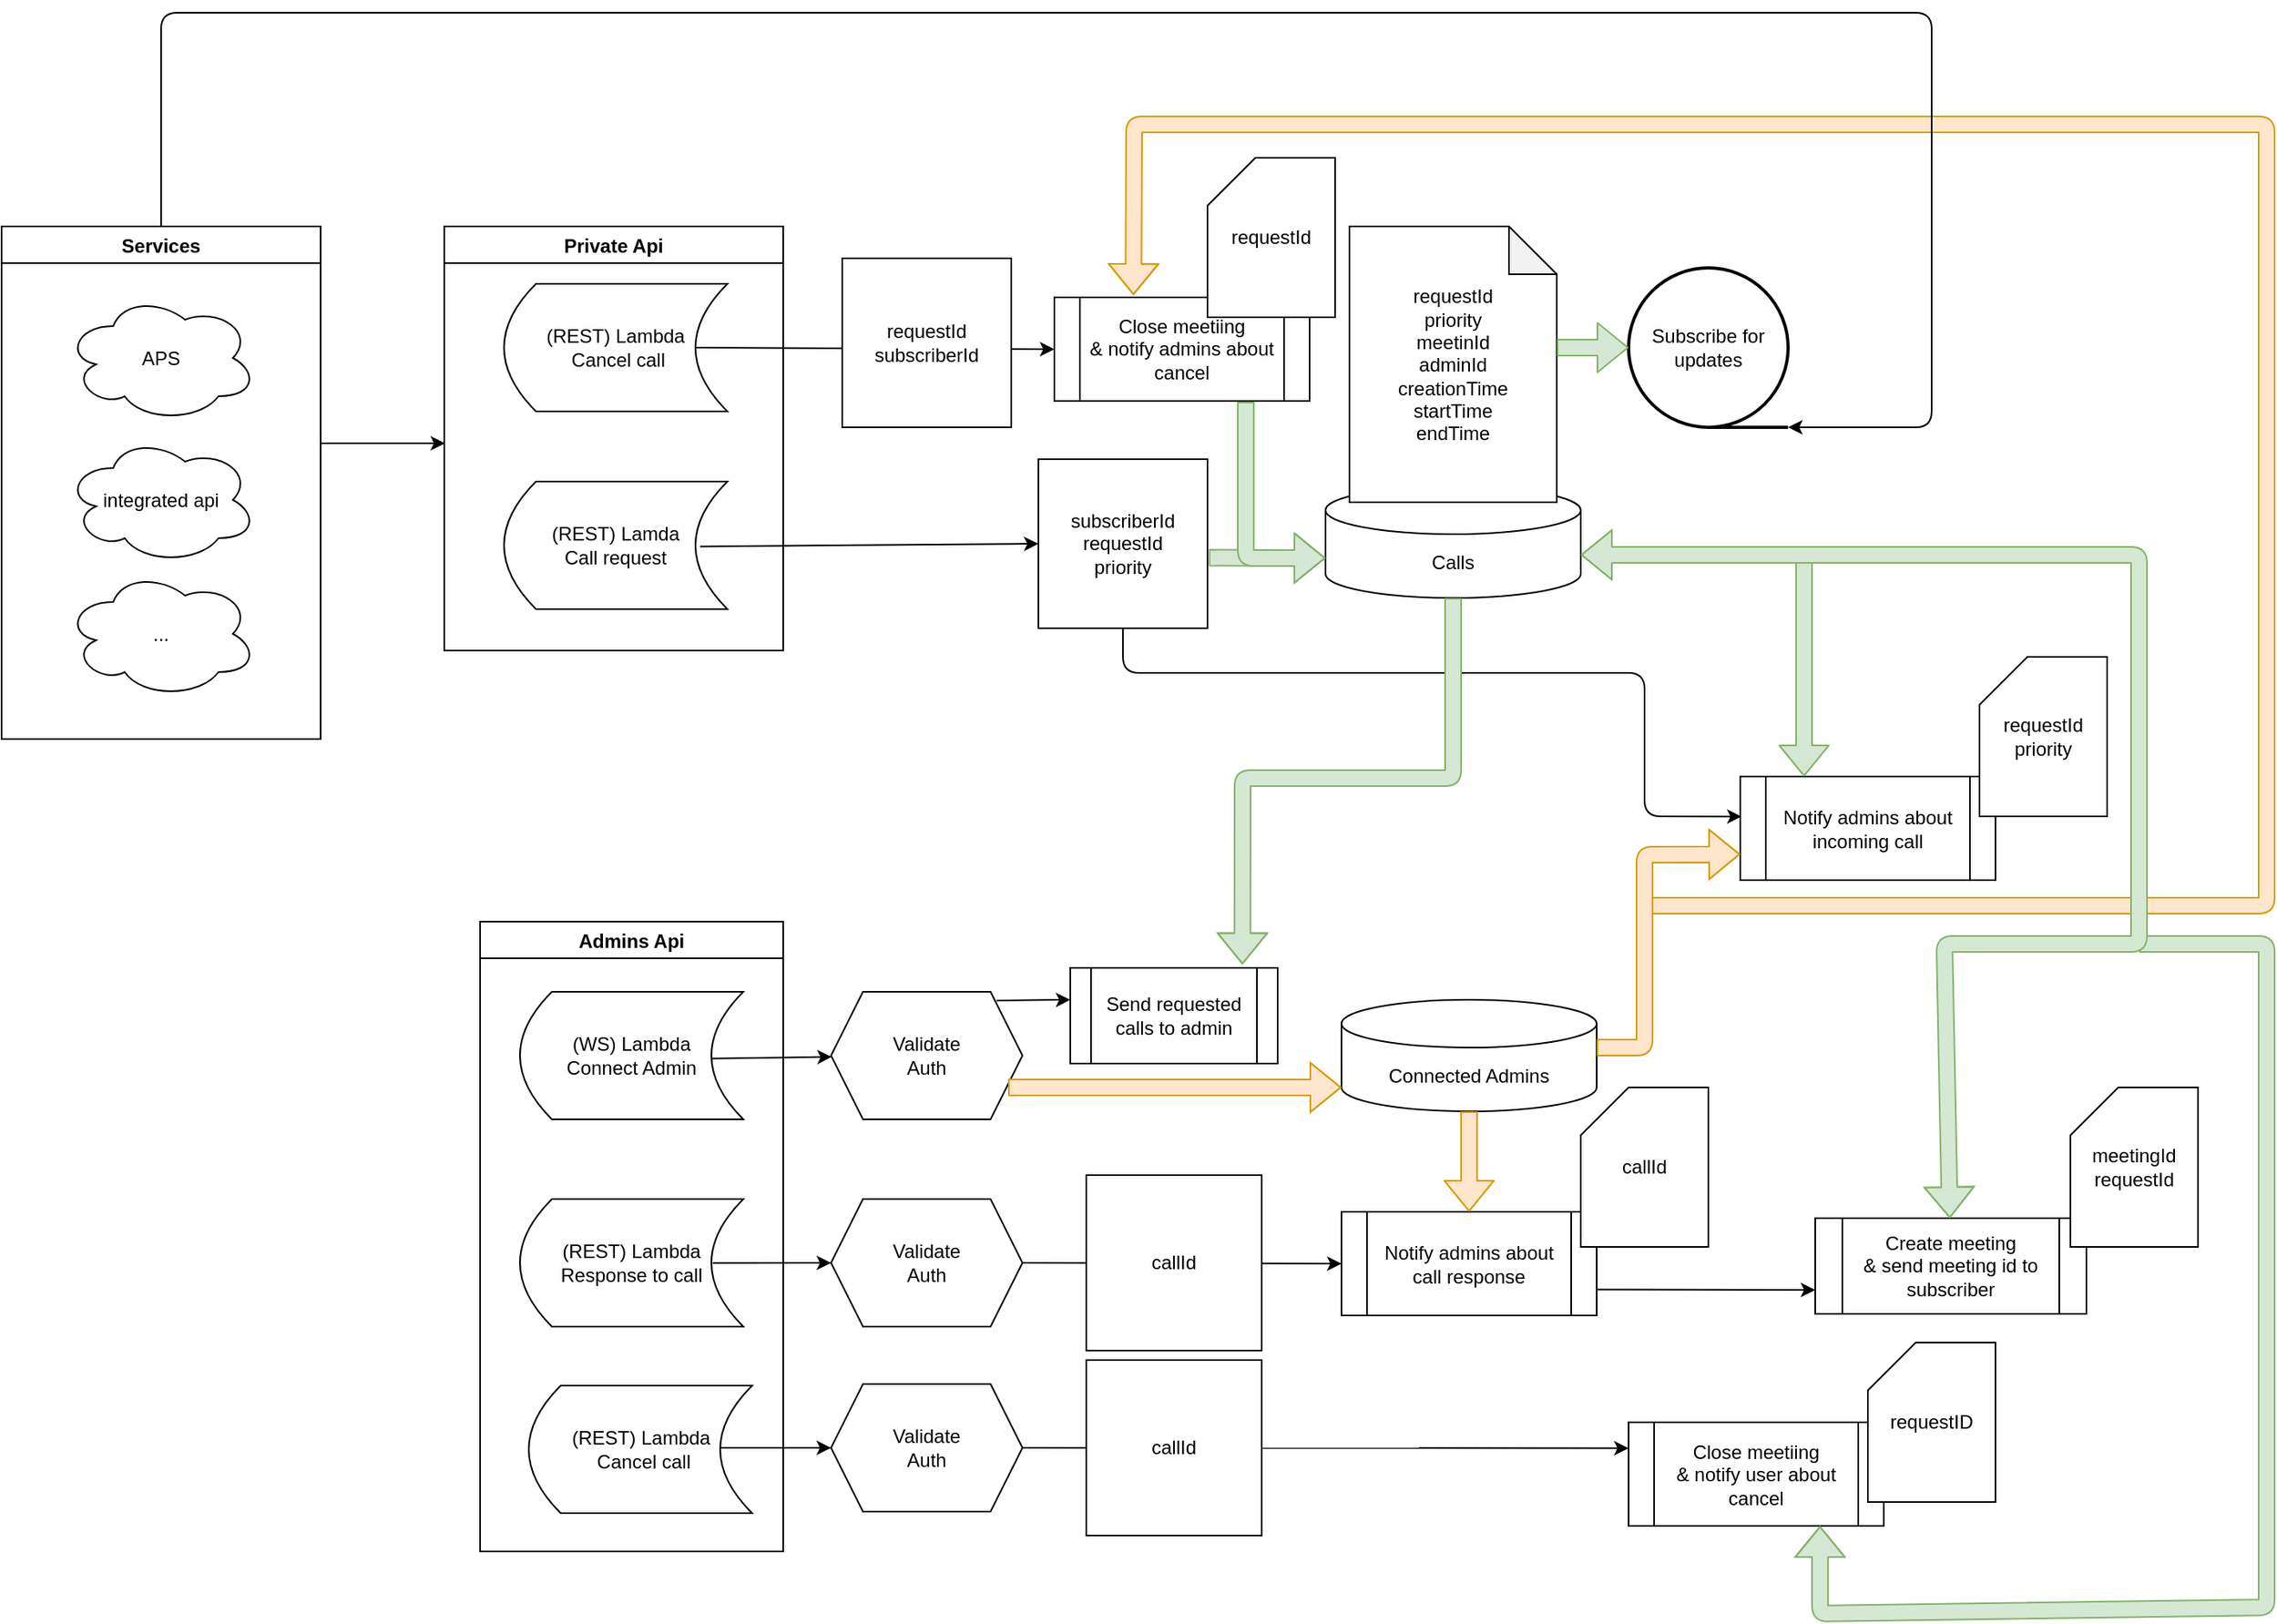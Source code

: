 <mxfile version="15.1.0" type="github">
  <diagram id="x66iODNCQ_tHTfaLfg2p" name="Page-1">
    <mxGraphModel dx="1678" dy="934" grid="1" gridSize="10" guides="1" tooltips="1" connect="1" arrows="1" fold="1" page="1" pageScale="1" pageWidth="1654" pageHeight="1169" math="0" shadow="0">
      <root>
        <mxCell id="0" />
        <mxCell id="1" parent="0" />
        <mxCell id="bgGzt5AgFbVBFYdwZfWh-1" value="Connected Admins" style="shape=cylinder3;whiteSpace=wrap;html=1;boundedLbl=1;backgroundOutline=1;size=15;" vertex="1" parent="1">
          <mxGeometry x="870" y="659" width="160" height="70" as="geometry" />
        </mxCell>
        <mxCell id="bgGzt5AgFbVBFYdwZfWh-4" value="Calls" style="shape=cylinder3;whiteSpace=wrap;html=1;boundedLbl=1;backgroundOutline=1;size=15;" vertex="1" parent="1">
          <mxGeometry x="860" y="337" width="160" height="70" as="geometry" />
        </mxCell>
        <mxCell id="bgGzt5AgFbVBFYdwZfWh-5" value="(WS) Lambda&lt;br&gt;Connect Admin" style="shape=dataStorage;whiteSpace=wrap;html=1;fixedSize=1;" vertex="1" parent="1">
          <mxGeometry x="355" y="654" width="140" height="80" as="geometry" />
        </mxCell>
        <mxCell id="bgGzt5AgFbVBFYdwZfWh-19" value="Validate&lt;br&gt;Auth" style="shape=hexagon;perimeter=hexagonPerimeter2;whiteSpace=wrap;html=1;fixedSize=1;" vertex="1" parent="1">
          <mxGeometry x="550" y="654" width="120" height="80" as="geometry" />
        </mxCell>
        <mxCell id="bgGzt5AgFbVBFYdwZfWh-22" value="(REST) Lamda&lt;br&gt;Call request" style="shape=dataStorage;whiteSpace=wrap;html=1;fixedSize=1;" vertex="1" parent="1">
          <mxGeometry x="345" y="334" width="140" height="80" as="geometry" />
        </mxCell>
        <mxCell id="bgGzt5AgFbVBFYdwZfWh-34" value="Private Api" style="swimlane;" vertex="1" parent="1">
          <mxGeometry x="307.5" y="174" width="212.5" height="266" as="geometry" />
        </mxCell>
        <mxCell id="bgGzt5AgFbVBFYdwZfWh-86" value="(REST) Lambda&lt;br&gt;&amp;nbsp;Cancel call" style="shape=dataStorage;whiteSpace=wrap;html=1;fixedSize=1;" vertex="1" parent="bgGzt5AgFbVBFYdwZfWh-34">
          <mxGeometry x="37.5" y="36" width="140" height="80" as="geometry" />
        </mxCell>
        <mxCell id="bgGzt5AgFbVBFYdwZfWh-35" value="subscriberId&lt;br&gt;requestId&lt;br&gt;priority" style="whiteSpace=wrap;html=1;aspect=fixed;" vertex="1" parent="1">
          <mxGeometry x="680" y="320" width="106" height="106" as="geometry" />
        </mxCell>
        <mxCell id="bgGzt5AgFbVBFYdwZfWh-39" value="Notify admins about incoming call" style="shape=process;whiteSpace=wrap;html=1;backgroundOutline=1;fillColor=#ffffff;" vertex="1" parent="1">
          <mxGeometry x="1120" y="519" width="160" height="65" as="geometry" />
        </mxCell>
        <mxCell id="bgGzt5AgFbVBFYdwZfWh-40" value="" style="endArrow=classic;html=1;entryX=0.005;entryY=0.386;entryDx=0;entryDy=0;exitX=0.5;exitY=1;exitDx=0;exitDy=0;entryPerimeter=0;" edge="1" parent="1" target="bgGzt5AgFbVBFYdwZfWh-39">
          <mxGeometry width="50" height="50" relative="1" as="geometry">
            <mxPoint x="733" y="426" as="sourcePoint" />
            <mxPoint x="1120.0" y="551.5" as="targetPoint" />
            <Array as="points">
              <mxPoint x="733" y="454" />
              <mxPoint x="1060" y="454" />
              <mxPoint x="1060" y="544" />
            </Array>
          </mxGeometry>
        </mxCell>
        <mxCell id="bgGzt5AgFbVBFYdwZfWh-43" value="(REST) Lambda&lt;br&gt;Response to call" style="shape=dataStorage;whiteSpace=wrap;html=1;fixedSize=1;" vertex="1" parent="1">
          <mxGeometry x="355" y="784" width="140" height="80" as="geometry" />
        </mxCell>
        <mxCell id="bgGzt5AgFbVBFYdwZfWh-45" value="Validate&lt;br&gt;Auth" style="shape=hexagon;perimeter=hexagonPerimeter2;whiteSpace=wrap;html=1;fixedSize=1;" vertex="1" parent="1">
          <mxGeometry x="550" y="784" width="120" height="80" as="geometry" />
        </mxCell>
        <mxCell id="bgGzt5AgFbVBFYdwZfWh-48" value="" style="endArrow=classic;html=1;entryX=0;entryY=0.5;entryDx=0;entryDy=0;exitX=0.878;exitY=0.509;exitDx=0;exitDy=0;exitPerimeter=0;" edge="1" parent="1" source="bgGzt5AgFbVBFYdwZfWh-22" target="bgGzt5AgFbVBFYdwZfWh-35">
          <mxGeometry width="50" height="50" relative="1" as="geometry">
            <mxPoint x="570" y="373" as="sourcePoint" />
            <mxPoint x="900" y="534" as="targetPoint" />
          </mxGeometry>
        </mxCell>
        <mxCell id="bgGzt5AgFbVBFYdwZfWh-49" value="" style="endArrow=classic;html=1;exitX=0.855;exitY=0.524;exitDx=0;exitDy=0;exitPerimeter=0;" edge="1" parent="1" source="bgGzt5AgFbVBFYdwZfWh-5" target="bgGzt5AgFbVBFYdwZfWh-19">
          <mxGeometry width="50" height="50" relative="1" as="geometry">
            <mxPoint x="850" y="664" as="sourcePoint" />
            <mxPoint x="900" y="614" as="targetPoint" />
          </mxGeometry>
        </mxCell>
        <mxCell id="bgGzt5AgFbVBFYdwZfWh-50" value="" style="shape=flexArrow;endArrow=classic;html=1;entryX=0;entryY=1;entryDx=0;entryDy=-15;entryPerimeter=0;fillColor=#ffe6cc;strokeColor=#d79b00;" edge="1" parent="1" target="bgGzt5AgFbVBFYdwZfWh-1">
          <mxGeometry width="50" height="50" relative="1" as="geometry">
            <mxPoint x="661" y="714" as="sourcePoint" />
            <mxPoint x="900" y="614" as="targetPoint" />
            <Array as="points">
              <mxPoint x="770" y="714" />
            </Array>
          </mxGeometry>
        </mxCell>
        <mxCell id="bgGzt5AgFbVBFYdwZfWh-51" value="" style="endArrow=classic;html=1;exitX=0.863;exitY=0.501;exitDx=0;exitDy=0;exitPerimeter=0;" edge="1" parent="1" source="bgGzt5AgFbVBFYdwZfWh-43" target="bgGzt5AgFbVBFYdwZfWh-45">
          <mxGeometry width="50" height="50" relative="1" as="geometry">
            <mxPoint x="850" y="664" as="sourcePoint" />
            <mxPoint x="900" y="614" as="targetPoint" />
          </mxGeometry>
        </mxCell>
        <mxCell id="bgGzt5AgFbVBFYdwZfWh-52" value="Notify admins about call response" style="shape=process;whiteSpace=wrap;html=1;backgroundOutline=1;fillColor=#ffffff;" vertex="1" parent="1">
          <mxGeometry x="870" y="792" width="160" height="65" as="geometry" />
        </mxCell>
        <mxCell id="bgGzt5AgFbVBFYdwZfWh-53" value="" style="shape=flexArrow;endArrow=classic;html=1;entryX=0.5;entryY=0;entryDx=0;entryDy=0;exitX=0.5;exitY=1;exitDx=0;exitDy=0;exitPerimeter=0;fillColor=#ffe6cc;strokeColor=#d79b00;" edge="1" parent="1" source="bgGzt5AgFbVBFYdwZfWh-1" target="bgGzt5AgFbVBFYdwZfWh-52">
          <mxGeometry width="50" height="50" relative="1" as="geometry">
            <mxPoint x="850" y="664" as="sourcePoint" />
            <mxPoint x="900" y="614" as="targetPoint" />
          </mxGeometry>
        </mxCell>
        <mxCell id="bgGzt5AgFbVBFYdwZfWh-54" value="" style="endArrow=classic;html=1;exitX=1;exitY=0.5;exitDx=0;exitDy=0;entryX=0;entryY=0.5;entryDx=0;entryDy=0;" edge="1" parent="1" source="bgGzt5AgFbVBFYdwZfWh-45" target="bgGzt5AgFbVBFYdwZfWh-52">
          <mxGeometry width="50" height="50" relative="1" as="geometry">
            <mxPoint x="850" y="664" as="sourcePoint" />
            <mxPoint x="900" y="614" as="targetPoint" />
          </mxGeometry>
        </mxCell>
        <mxCell id="bgGzt5AgFbVBFYdwZfWh-55" value="" style="shape=flexArrow;endArrow=classic;html=1;entryX=0;entryY=0;entryDx=0;entryDy=45;entryPerimeter=0;exitX=1.007;exitY=0.583;exitDx=0;exitDy=0;exitPerimeter=0;fillColor=#d5e8d4;strokeColor=#82b366;" edge="1" parent="1" source="bgGzt5AgFbVBFYdwZfWh-35" target="bgGzt5AgFbVBFYdwZfWh-4">
          <mxGeometry width="50" height="50" relative="1" as="geometry">
            <mxPoint x="850" y="664" as="sourcePoint" />
            <mxPoint x="900" y="614" as="targetPoint" />
          </mxGeometry>
        </mxCell>
        <mxCell id="bgGzt5AgFbVBFYdwZfWh-57" value="requestId&lt;br&gt;priority" style="shape=card;whiteSpace=wrap;html=1;fillColor=#ffffff;" vertex="1" parent="1">
          <mxGeometry x="1270" y="444" width="80" height="100" as="geometry" />
        </mxCell>
        <mxCell id="bgGzt5AgFbVBFYdwZfWh-59" value="callId" style="shape=card;whiteSpace=wrap;html=1;fillColor=#ffffff;" vertex="1" parent="1">
          <mxGeometry x="1020" y="714" width="80" height="100" as="geometry" />
        </mxCell>
        <mxCell id="bgGzt5AgFbVBFYdwZfWh-60" value="" style="shape=flexArrow;endArrow=classic;html=1;entryX=0.25;entryY=0;entryDx=0;entryDy=0;fillColor=#d5e8d4;strokeColor=#82b366;" edge="1" parent="1" target="bgGzt5AgFbVBFYdwZfWh-39">
          <mxGeometry width="50" height="50" relative="1" as="geometry">
            <mxPoint x="1160" y="384" as="sourcePoint" />
            <mxPoint x="1070" y="334" as="targetPoint" />
            <Array as="points">
              <mxPoint x="1160" y="384" />
            </Array>
          </mxGeometry>
        </mxCell>
        <mxCell id="bgGzt5AgFbVBFYdwZfWh-61" value="Create meeting&lt;br&gt;&amp;amp; send meeting id to subscriber" style="shape=process;whiteSpace=wrap;html=1;backgroundOutline=1;fillColor=#ffffff;" vertex="1" parent="1">
          <mxGeometry x="1167" y="796" width="170" height="60" as="geometry" />
        </mxCell>
        <mxCell id="bgGzt5AgFbVBFYdwZfWh-62" value="callId" style="whiteSpace=wrap;html=1;aspect=fixed;" vertex="1" parent="1">
          <mxGeometry x="710" y="769" width="110" height="110" as="geometry" />
        </mxCell>
        <mxCell id="bgGzt5AgFbVBFYdwZfWh-64" value="" style="endArrow=classic;html=1;exitX=1;exitY=0.75;exitDx=0;exitDy=0;entryX=0;entryY=0.75;entryDx=0;entryDy=0;" edge="1" parent="1" source="bgGzt5AgFbVBFYdwZfWh-52" target="bgGzt5AgFbVBFYdwZfWh-61">
          <mxGeometry width="50" height="50" relative="1" as="geometry">
            <mxPoint x="850" y="664" as="sourcePoint" />
            <mxPoint x="900" y="614" as="targetPoint" />
          </mxGeometry>
        </mxCell>
        <mxCell id="bgGzt5AgFbVBFYdwZfWh-68" value="requestId&lt;br&gt;priority&lt;br&gt;meetinId&lt;br&gt;adminId&lt;br&gt;creationTime&lt;br&gt;startTime&lt;br&gt;endTime" style="shape=note;whiteSpace=wrap;html=1;backgroundOutline=1;darkOpacity=0.05;fillColor=#ffffff;" vertex="1" parent="1">
          <mxGeometry x="875" y="174" width="130" height="173" as="geometry" />
        </mxCell>
        <mxCell id="bgGzt5AgFbVBFYdwZfWh-69" value="meetingId&lt;br&gt;requestId" style="shape=card;whiteSpace=wrap;html=1;fillColor=#ffffff;" vertex="1" parent="1">
          <mxGeometry x="1327" y="714" width="80" height="100" as="geometry" />
        </mxCell>
        <mxCell id="bgGzt5AgFbVBFYdwZfWh-72" value="Close meetiing&lt;br&gt;&amp;amp; notify user about&lt;br&gt;cancel" style="shape=process;whiteSpace=wrap;html=1;backgroundOutline=1;fillColor=#ffffff;" vertex="1" parent="1">
          <mxGeometry x="1050" y="924" width="160" height="65" as="geometry" />
        </mxCell>
        <mxCell id="bgGzt5AgFbVBFYdwZfWh-75" value="Admins Api" style="swimlane;fillColor=#ffffff;" vertex="1" parent="1">
          <mxGeometry x="330" y="610" width="190" height="395" as="geometry" />
        </mxCell>
        <mxCell id="bgGzt5AgFbVBFYdwZfWh-70" value="(REST) Lambda&lt;br&gt;&amp;nbsp;Cancel call" style="shape=dataStorage;whiteSpace=wrap;html=1;fixedSize=1;" vertex="1" parent="bgGzt5AgFbVBFYdwZfWh-75">
          <mxGeometry x="30.5" y="291" width="140" height="80" as="geometry" />
        </mxCell>
        <mxCell id="bgGzt5AgFbVBFYdwZfWh-76" value="" style="endArrow=classic;html=1;entryX=0;entryY=0.5;entryDx=0;entryDy=0;" edge="1" parent="1" target="bgGzt5AgFbVBFYdwZfWh-80">
          <mxGeometry width="50" height="50" relative="1" as="geometry">
            <mxPoint x="480" y="940" as="sourcePoint" />
            <mxPoint x="650" y="754" as="targetPoint" />
          </mxGeometry>
        </mxCell>
        <mxCell id="bgGzt5AgFbVBFYdwZfWh-78" value="requestID" style="shape=card;whiteSpace=wrap;html=1;fillColor=#ffffff;" vertex="1" parent="1">
          <mxGeometry x="1200" y="874" width="80" height="100" as="geometry" />
        </mxCell>
        <mxCell id="bgGzt5AgFbVBFYdwZfWh-80" value="Validate&lt;br&gt;Auth" style="shape=hexagon;perimeter=hexagonPerimeter2;whiteSpace=wrap;html=1;fixedSize=1;" vertex="1" parent="1">
          <mxGeometry x="550" y="900" width="120" height="80" as="geometry" />
        </mxCell>
        <mxCell id="bgGzt5AgFbVBFYdwZfWh-81" value="" style="endArrow=classic;html=1;exitX=1;exitY=0.5;exitDx=0;exitDy=0;entryX=0;entryY=0.25;entryDx=0;entryDy=0;" edge="1" parent="1" source="bgGzt5AgFbVBFYdwZfWh-80" target="bgGzt5AgFbVBFYdwZfWh-72">
          <mxGeometry width="50" height="50" relative="1" as="geometry">
            <mxPoint x="600" y="704" as="sourcePoint" />
            <mxPoint x="650" y="654" as="targetPoint" />
          </mxGeometry>
        </mxCell>
        <mxCell id="bgGzt5AgFbVBFYdwZfWh-82" value="callId" style="whiteSpace=wrap;html=1;aspect=fixed;" vertex="1" parent="1">
          <mxGeometry x="710" y="885" width="110" height="110" as="geometry" />
        </mxCell>
        <mxCell id="bgGzt5AgFbVBFYdwZfWh-84" value="" style="shape=flexArrow;endArrow=classic;html=1;entryX=0.75;entryY=1;entryDx=0;entryDy=0;fillColor=#d5e8d4;strokeColor=#82b366;" edge="1" parent="1" target="bgGzt5AgFbVBFYdwZfWh-72">
          <mxGeometry width="50" height="50" relative="1" as="geometry">
            <mxPoint x="1370" y="624" as="sourcePoint" />
            <mxPoint x="1050" y="594" as="targetPoint" />
            <Array as="points">
              <mxPoint x="1450" y="624" />
              <mxPoint x="1450" y="1040" />
              <mxPoint x="1170" y="1044" />
            </Array>
          </mxGeometry>
        </mxCell>
        <mxCell id="bgGzt5AgFbVBFYdwZfWh-89" value="" style="endArrow=classic;html=1;exitX=0.861;exitY=0.5;exitDx=0;exitDy=0;exitPerimeter=0;entryX=0;entryY=0.5;entryDx=0;entryDy=0;" edge="1" parent="1" source="bgGzt5AgFbVBFYdwZfWh-86" target="bgGzt5AgFbVBFYdwZfWh-91">
          <mxGeometry width="50" height="50" relative="1" as="geometry">
            <mxPoint x="1000" y="594" as="sourcePoint" />
            <mxPoint x="560" y="250" as="targetPoint" />
          </mxGeometry>
        </mxCell>
        <mxCell id="bgGzt5AgFbVBFYdwZfWh-91" value="Close meetiing&lt;br&gt;&amp;amp; notify admins about&lt;br&gt;cancel" style="shape=process;whiteSpace=wrap;html=1;backgroundOutline=1;fillColor=#ffffff;" vertex="1" parent="1">
          <mxGeometry x="690" y="218.5" width="160" height="65" as="geometry" />
        </mxCell>
        <mxCell id="bgGzt5AgFbVBFYdwZfWh-94" value="requestId&lt;br&gt;subscriberId" style="whiteSpace=wrap;html=1;aspect=fixed;" vertex="1" parent="1">
          <mxGeometry x="557" y="194" width="106" height="106" as="geometry" />
        </mxCell>
        <mxCell id="bgGzt5AgFbVBFYdwZfWh-95" value="" style="shape=flexArrow;endArrow=classic;html=1;entryX=0;entryY=0;entryDx=0;entryDy=45;entryPerimeter=0;fillColor=#d5e8d4;strokeColor=#82b366;" edge="1" parent="1" target="bgGzt5AgFbVBFYdwZfWh-4">
          <mxGeometry width="50" height="50" relative="1" as="geometry">
            <mxPoint x="810" y="284" as="sourcePoint" />
            <mxPoint x="860" y="274" as="targetPoint" />
            <Array as="points">
              <mxPoint x="810" y="382" />
            </Array>
          </mxGeometry>
        </mxCell>
        <mxCell id="bgGzt5AgFbVBFYdwZfWh-96" value="" style="shape=flexArrow;endArrow=classic;html=1;entryX=0.31;entryY=-0.022;entryDx=0;entryDy=0;entryPerimeter=0;fillColor=#ffe6cc;strokeColor=#d79b00;" edge="1" parent="1" target="bgGzt5AgFbVBFYdwZfWh-91">
          <mxGeometry width="50" height="50" relative="1" as="geometry">
            <mxPoint x="1060" y="600" as="sourcePoint" />
            <mxPoint x="1050" y="544" as="targetPoint" />
            <Array as="points">
              <mxPoint x="1450" y="600" />
              <mxPoint x="1450" y="110" />
              <mxPoint x="740" y="110" />
            </Array>
          </mxGeometry>
        </mxCell>
        <mxCell id="bgGzt5AgFbVBFYdwZfWh-97" value="requestId" style="shape=card;whiteSpace=wrap;html=1;fillColor=#ffffff;" vertex="1" parent="1">
          <mxGeometry x="786" y="131" width="80" height="100" as="geometry" />
        </mxCell>
        <mxCell id="bgGzt5AgFbVBFYdwZfWh-98" value="APS" style="ellipse;shape=cloud;whiteSpace=wrap;html=1;fillColor=#ffffff;" vertex="1" parent="1">
          <mxGeometry x="70" y="216.5" width="120" height="80" as="geometry" />
        </mxCell>
        <mxCell id="bgGzt5AgFbVBFYdwZfWh-104" style="edgeStyle=orthogonalEdgeStyle;rounded=0;orthogonalLoop=1;jettySize=auto;html=1;" edge="1" parent="1">
          <mxGeometry relative="1" as="geometry">
            <mxPoint x="230" y="310" as="sourcePoint" />
            <mxPoint x="308" y="310" as="targetPoint" />
          </mxGeometry>
        </mxCell>
        <mxCell id="bgGzt5AgFbVBFYdwZfWh-99" value="integrated api" style="ellipse;shape=cloud;whiteSpace=wrap;html=1;fillColor=#ffffff;" vertex="1" parent="1">
          <mxGeometry x="70" y="305.5" width="120" height="80" as="geometry" />
        </mxCell>
        <mxCell id="bgGzt5AgFbVBFYdwZfWh-100" value="..." style="ellipse;shape=cloud;whiteSpace=wrap;html=1;fillColor=#ffffff;" vertex="1" parent="1">
          <mxGeometry x="70" y="389.5" width="120" height="80" as="geometry" />
        </mxCell>
        <mxCell id="bgGzt5AgFbVBFYdwZfWh-106" value="Send requested calls to admin" style="shape=process;whiteSpace=wrap;html=1;backgroundOutline=1;fillColor=#ffffff;" vertex="1" parent="1">
          <mxGeometry x="700" y="639" width="130" height="60" as="geometry" />
        </mxCell>
        <mxCell id="bgGzt5AgFbVBFYdwZfWh-107" value="" style="endArrow=classic;html=1;exitX=0.865;exitY=0.068;exitDx=0;exitDy=0;exitPerimeter=0;" edge="1" parent="1" source="bgGzt5AgFbVBFYdwZfWh-19">
          <mxGeometry width="50" height="50" relative="1" as="geometry">
            <mxPoint x="661.429" y="677.857" as="sourcePoint" />
            <mxPoint x="700" y="659" as="targetPoint" />
          </mxGeometry>
        </mxCell>
        <mxCell id="bgGzt5AgFbVBFYdwZfWh-108" value="" style="shape=flexArrow;endArrow=classic;html=1;exitX=0.5;exitY=1;exitDx=0;exitDy=0;exitPerimeter=0;entryX=0.83;entryY=-0.037;entryDx=0;entryDy=0;entryPerimeter=0;fillColor=#d5e8d4;strokeColor=#82b366;" edge="1" parent="1" source="bgGzt5AgFbVBFYdwZfWh-4" target="bgGzt5AgFbVBFYdwZfWh-106">
          <mxGeometry width="50" height="50" relative="1" as="geometry">
            <mxPoint x="790" y="604" as="sourcePoint" />
            <mxPoint x="840" y="554" as="targetPoint" />
            <Array as="points">
              <mxPoint x="940" y="520" />
              <mxPoint x="808" y="520" />
            </Array>
          </mxGeometry>
        </mxCell>
        <mxCell id="bgGzt5AgFbVBFYdwZfWh-116" value="Services" style="swimlane;fillColor=#ffffff;" vertex="1" parent="1">
          <mxGeometry x="30" y="174" width="200" height="321.5" as="geometry" />
        </mxCell>
        <mxCell id="bgGzt5AgFbVBFYdwZfWh-117" value="Subscribe for&lt;br&gt;updates" style="strokeWidth=2;html=1;shape=mxgraph.flowchart.sequential_data;whiteSpace=wrap;fillColor=#ffffff;" vertex="1" parent="1">
          <mxGeometry x="1050" y="200" width="100" height="100" as="geometry" />
        </mxCell>
        <mxCell id="bgGzt5AgFbVBFYdwZfWh-118" value="" style="shape=flexArrow;endArrow=classic;html=1;entryX=0;entryY=0.5;entryDx=0;entryDy=0;entryPerimeter=0;fillColor=#d5e8d4;strokeColor=#82b366;" edge="1" parent="1" target="bgGzt5AgFbVBFYdwZfWh-117">
          <mxGeometry width="50" height="50" relative="1" as="geometry">
            <mxPoint x="1005" y="250" as="sourcePoint" />
            <mxPoint x="800" y="420" as="targetPoint" />
          </mxGeometry>
        </mxCell>
        <mxCell id="bgGzt5AgFbVBFYdwZfWh-119" value="" style="endArrow=classic;html=1;exitX=0.5;exitY=0;exitDx=0;exitDy=0;entryX=1;entryY=1;entryDx=0;entryDy=0;entryPerimeter=0;" edge="1" parent="1" source="bgGzt5AgFbVBFYdwZfWh-116" target="bgGzt5AgFbVBFYdwZfWh-117">
          <mxGeometry width="50" height="50" relative="1" as="geometry">
            <mxPoint x="180" y="170" as="sourcePoint" />
            <mxPoint x="230" y="120" as="targetPoint" />
            <Array as="points">
              <mxPoint x="130" y="40" />
              <mxPoint x="1240" y="40" />
              <mxPoint x="1240" y="300" />
            </Array>
          </mxGeometry>
        </mxCell>
        <mxCell id="bgGzt5AgFbVBFYdwZfWh-120" value="" style="shape=flexArrow;endArrow=classic;html=1;entryX=0;entryY=0.75;entryDx=0;entryDy=0;fillColor=#ffe6cc;strokeColor=#d79b00;" edge="1" parent="1">
          <mxGeometry width="50" height="50" relative="1" as="geometry">
            <mxPoint x="1030.0" y="689" as="sourcePoint" />
            <mxPoint x="1120.0" y="567.75" as="targetPoint" />
            <Array as="points">
              <mxPoint x="1060" y="689" />
              <mxPoint x="1060" y="568" />
            </Array>
          </mxGeometry>
        </mxCell>
        <mxCell id="bgGzt5AgFbVBFYdwZfWh-121" value="" style="shape=flexArrow;endArrow=classic;startArrow=classic;html=1;fillColor=#d5e8d4;strokeColor=#82b366;" edge="1" parent="1">
          <mxGeometry width="100" height="100" relative="1" as="geometry">
            <mxPoint x="1251.406" y="796" as="sourcePoint" />
            <mxPoint x="1020.0" y="380.0" as="targetPoint" />
            <Array as="points">
              <mxPoint x="1248" y="624" />
              <mxPoint x="1370" y="624" />
              <mxPoint x="1370" y="380" />
              <mxPoint x="1190" y="380" />
            </Array>
          </mxGeometry>
        </mxCell>
      </root>
    </mxGraphModel>
  </diagram>
</mxfile>
